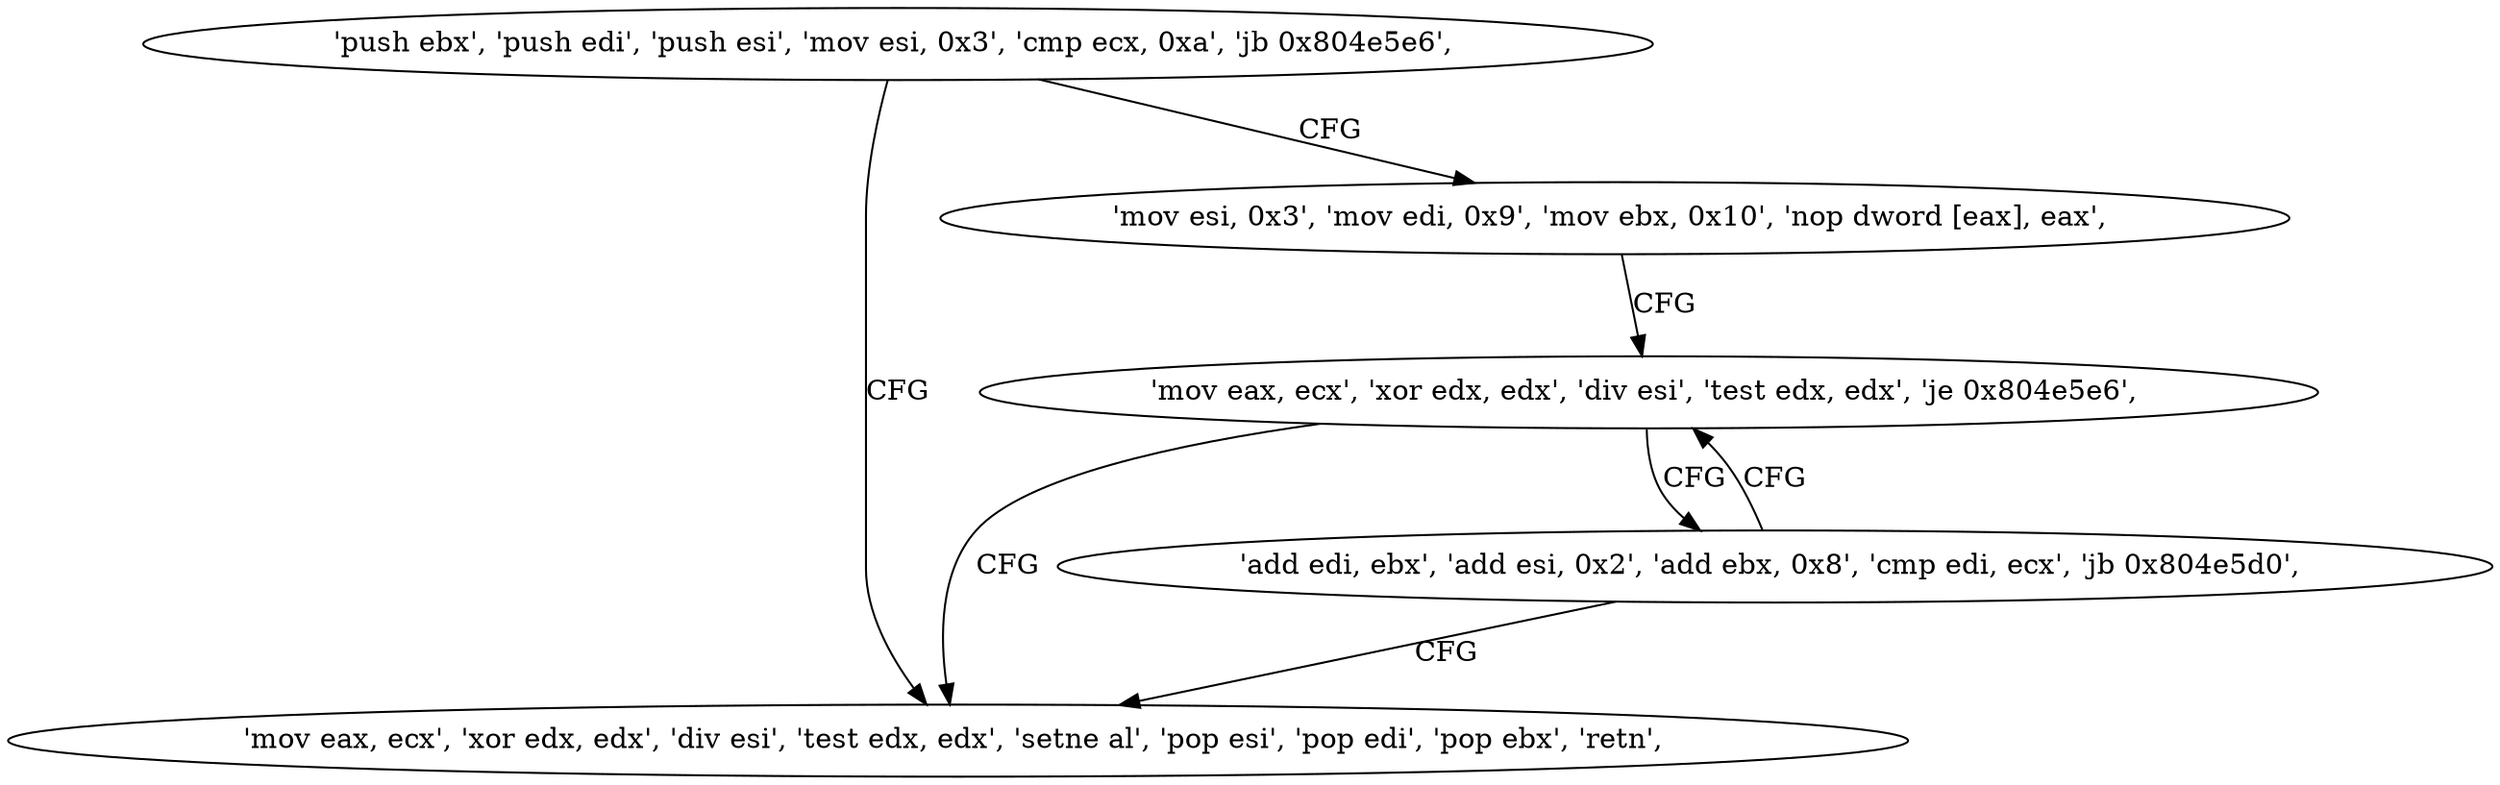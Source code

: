 digraph "func" {
"134538672" [label = "'push ebx', 'push edi', 'push esi', 'mov esi, 0x3', 'cmp ecx, 0xa', 'jb 0x804e5e6', " ]
"134538726" [label = "'mov eax, ecx', 'xor edx, edx', 'div esi', 'test edx, edx', 'setne al', 'pop esi', 'pop edi', 'pop ebx', 'retn', " ]
"134538685" [label = "'mov esi, 0x3', 'mov edi, 0x9', 'mov ebx, 0x10', 'nop dword [eax], eax', " ]
"134538704" [label = "'mov eax, ecx', 'xor edx, edx', 'div esi', 'test edx, edx', 'je 0x804e5e6', " ]
"134538714" [label = "'add edi, ebx', 'add esi, 0x2', 'add ebx, 0x8', 'cmp edi, ecx', 'jb 0x804e5d0', " ]
"134538672" -> "134538726" [ label = "CFG" ]
"134538672" -> "134538685" [ label = "CFG" ]
"134538685" -> "134538704" [ label = "CFG" ]
"134538704" -> "134538726" [ label = "CFG" ]
"134538704" -> "134538714" [ label = "CFG" ]
"134538714" -> "134538704" [ label = "CFG" ]
"134538714" -> "134538726" [ label = "CFG" ]
}

